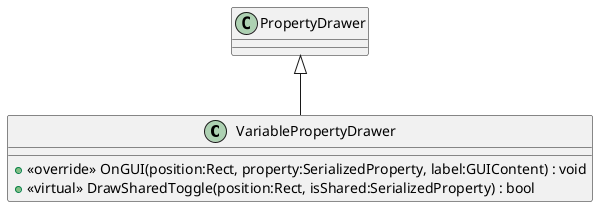 @startuml
class VariablePropertyDrawer {
    + <<override>> OnGUI(position:Rect, property:SerializedProperty, label:GUIContent) : void
    + <<virtual>> DrawSharedToggle(position:Rect, isShared:SerializedProperty) : bool
}
PropertyDrawer <|-- VariablePropertyDrawer
@enduml
